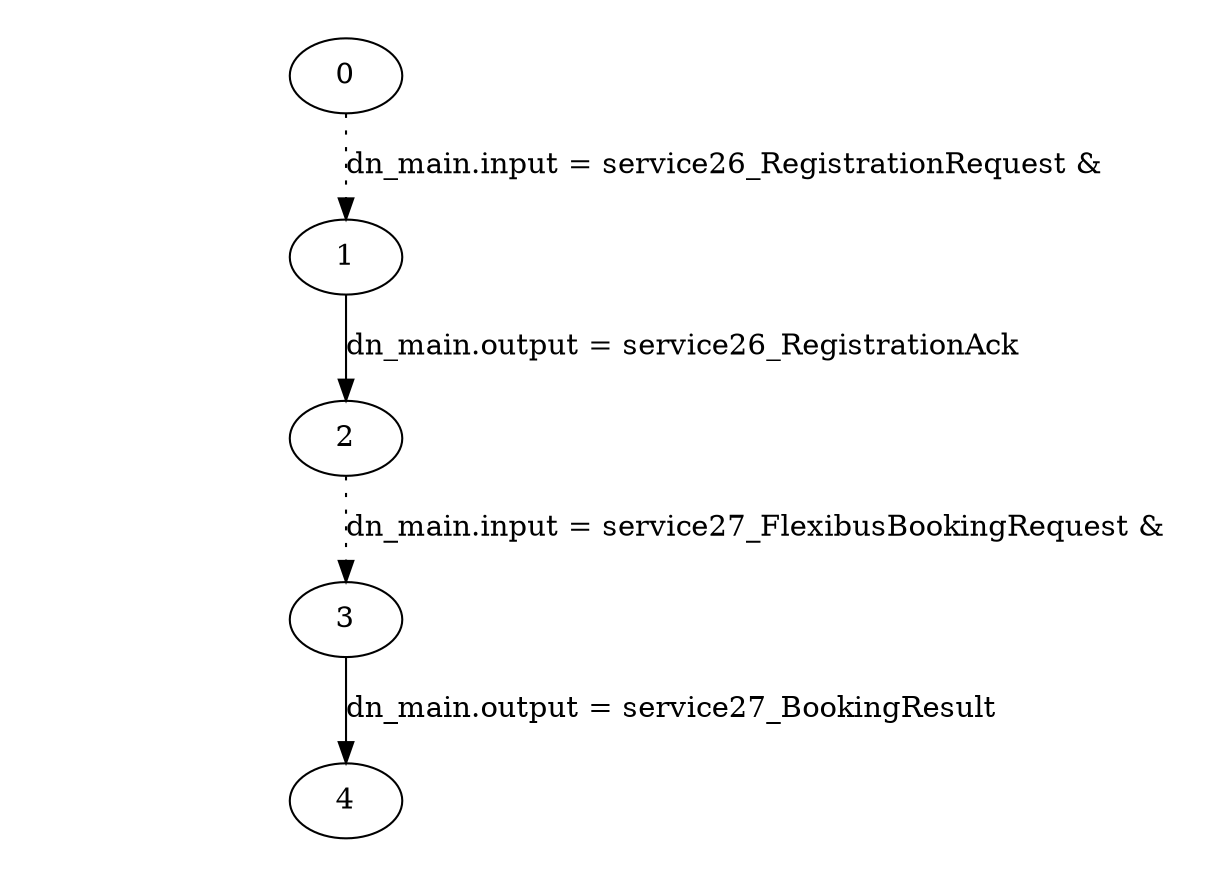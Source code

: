 digraph plan_fsm {
ratio="1.3";
margin="0.2";
size="8.0,11.4";
"0" -> "1" [style=dotted label="dn_main.input = service26_RegistrationRequest &\n"]
"1" -> "2" [label="dn_main.output = service26_RegistrationAck"]
"2" -> "3" [style=dotted label="dn_main.input = service27_FlexibusBookingRequest &\n"]
"3" -> "4" [label="dn_main.output = service27_BookingResult"]
}


